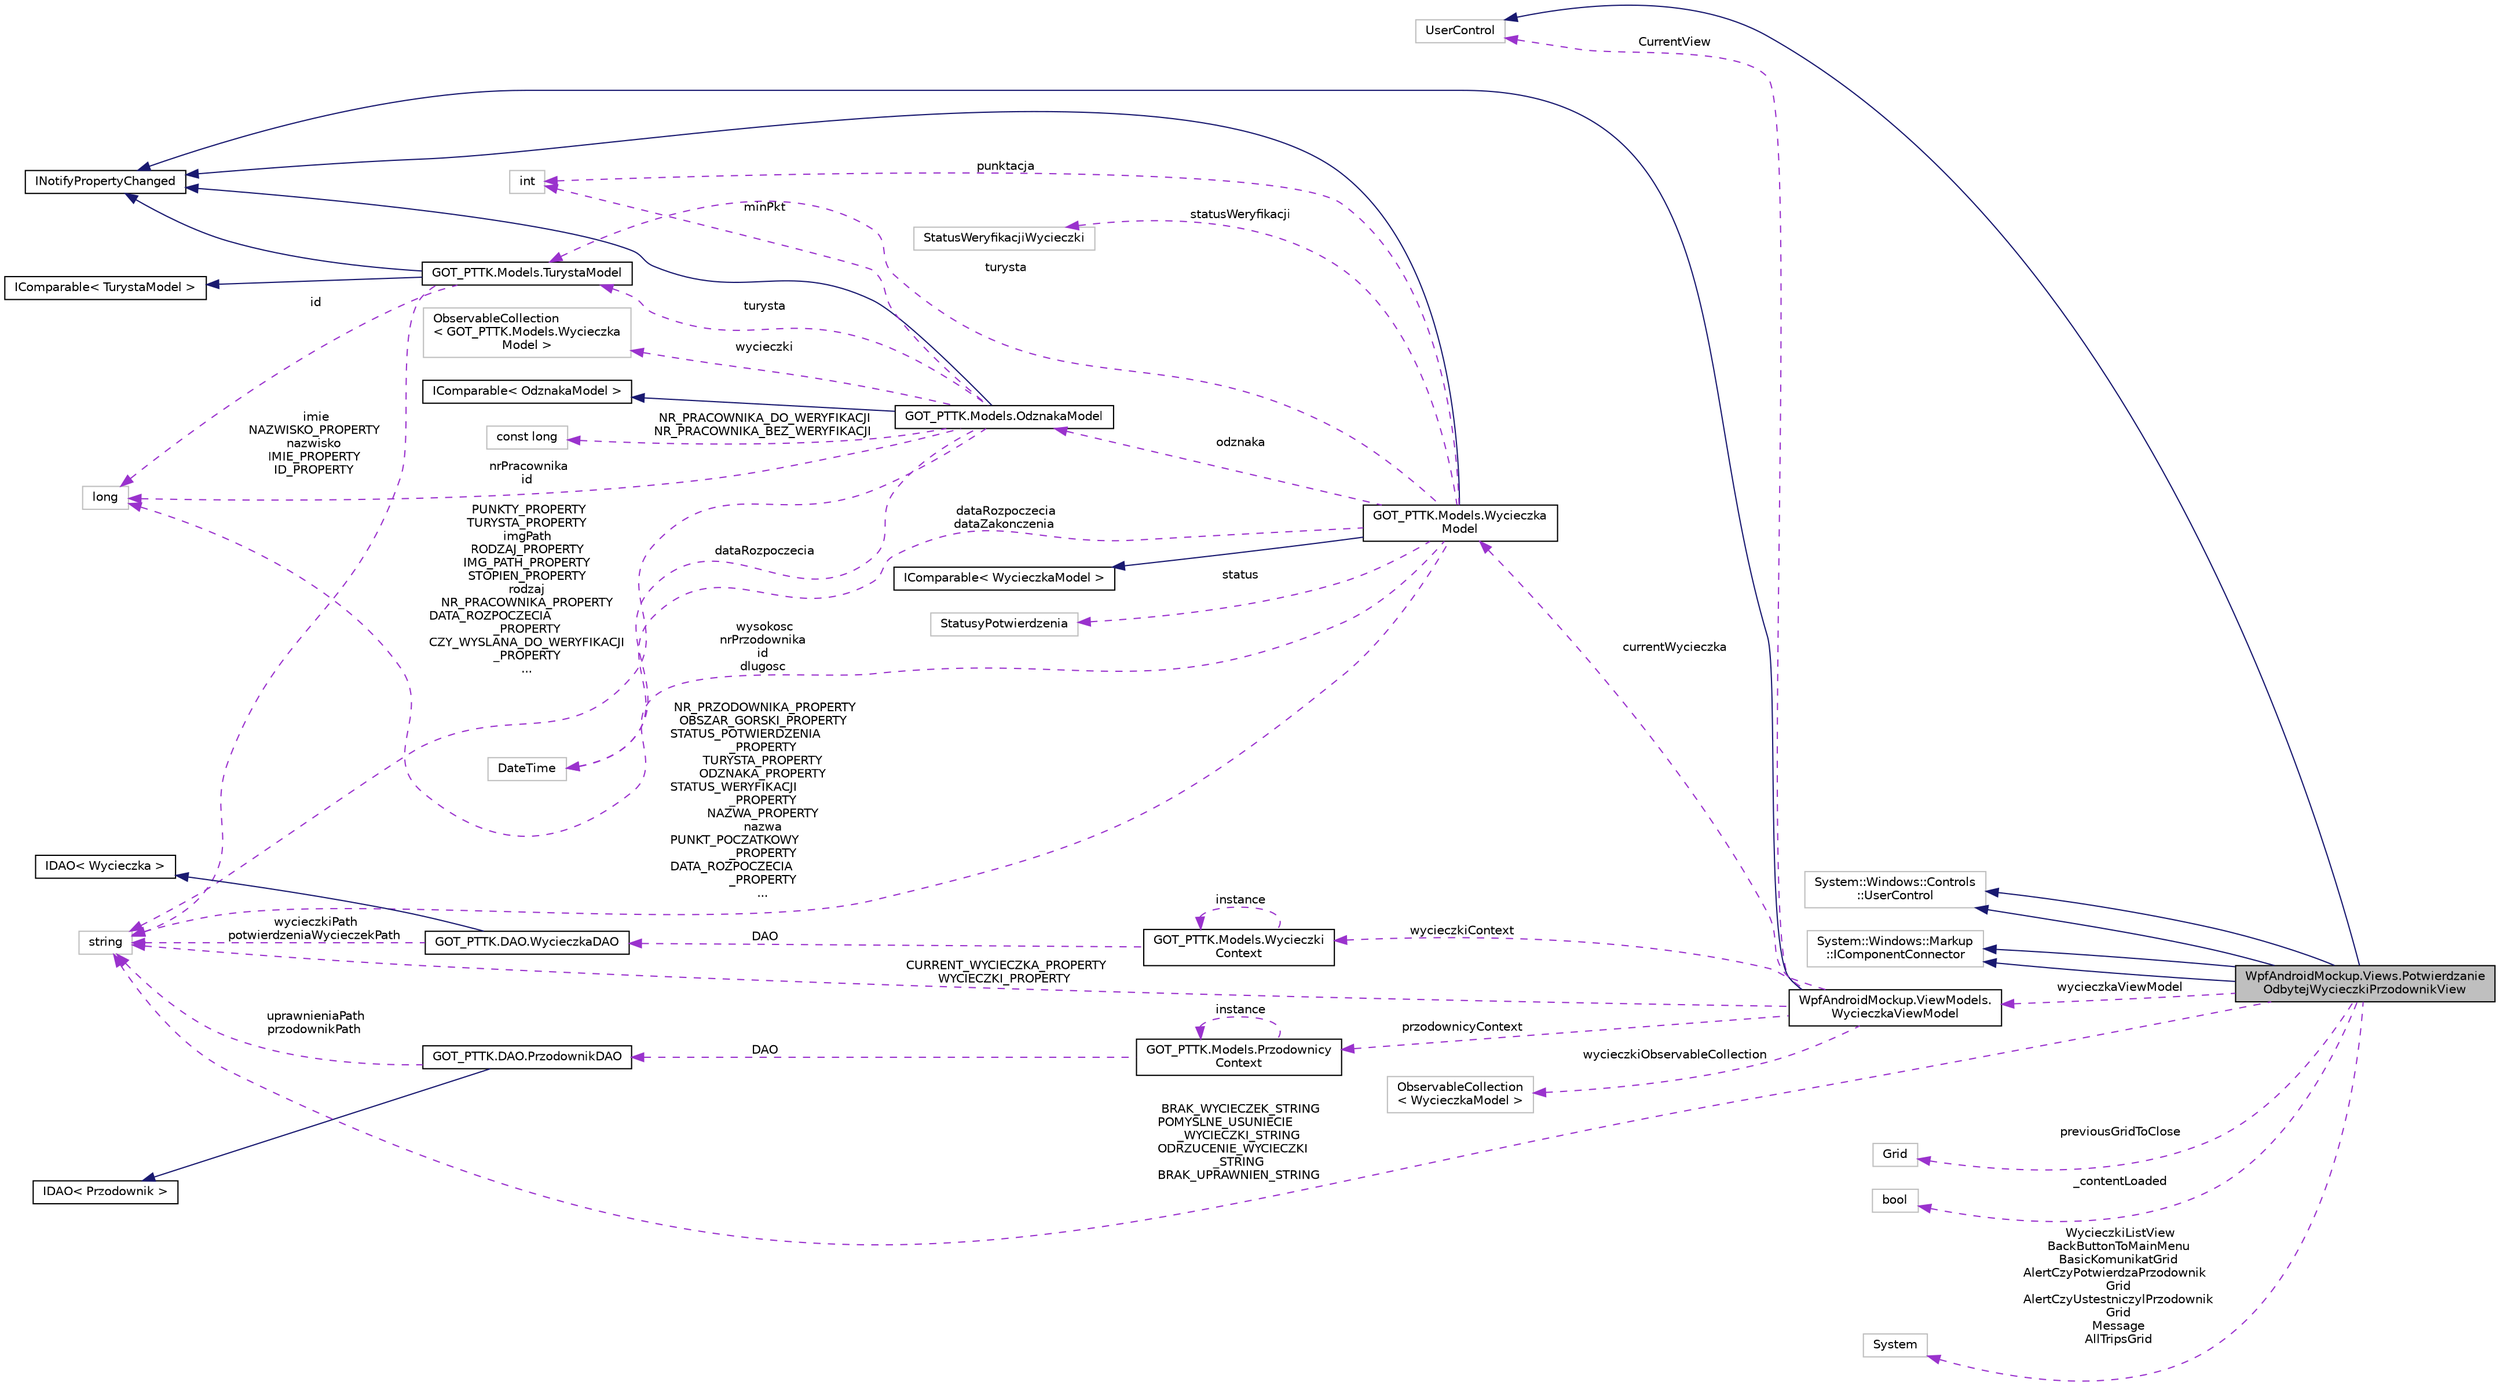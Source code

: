 digraph "WpfAndroidMockup.Views.PotwierdzanieOdbytejWycieczkiPrzodownikView"
{
 // INTERACTIVE_SVG=YES
  edge [fontname="Helvetica",fontsize="10",labelfontname="Helvetica",labelfontsize="10"];
  node [fontname="Helvetica",fontsize="10",shape=record];
  rankdir="LR";
  Node4 [label="WpfAndroidMockup.Views.Potwierdzanie\lOdbytejWycieczkiPrzodownikView",height=0.2,width=0.4,color="black", fillcolor="grey75", style="filled", fontcolor="black"];
  Node5 -> Node4 [dir="back",color="midnightblue",fontsize="10",style="solid",fontname="Helvetica"];
  Node5 [label="UserControl",height=0.2,width=0.4,color="grey75", fillcolor="white", style="filled"];
  Node6 -> Node4 [dir="back",color="midnightblue",fontsize="10",style="solid",fontname="Helvetica"];
  Node6 [label="System::Windows::Controls\l::UserControl",height=0.2,width=0.4,color="grey75", fillcolor="white", style="filled"];
  Node7 -> Node4 [dir="back",color="midnightblue",fontsize="10",style="solid",fontname="Helvetica"];
  Node7 [label="System::Windows::Markup\l::IComponentConnector",height=0.2,width=0.4,color="grey75", fillcolor="white", style="filled"];
  Node6 -> Node4 [dir="back",color="midnightblue",fontsize="10",style="solid",fontname="Helvetica"];
  Node7 -> Node4 [dir="back",color="midnightblue",fontsize="10",style="solid",fontname="Helvetica"];
  Node8 -> Node4 [dir="back",color="darkorchid3",fontsize="10",style="dashed",label=" wycieczkaViewModel" ,fontname="Helvetica"];
  Node8 [label="WpfAndroidMockup.ViewModels.\lWycieczkaViewModel",height=0.2,width=0.4,color="black", fillcolor="white", style="filled",URL="$class_wpf_android_mockup_1_1_view_models_1_1_wycieczka_view_model.html",tooltip="View model dla wycieczek "];
  Node9 -> Node8 [dir="back",color="midnightblue",fontsize="10",style="solid",fontname="Helvetica"];
  Node9 [label="INotifyPropertyChanged",height=0.2,width=0.4,color="black", fillcolor="white", style="filled",URL="$class_i_notify_property_changed.html"];
  Node10 -> Node8 [dir="back",color="darkorchid3",fontsize="10",style="dashed",label=" przodownicyContext" ,fontname="Helvetica"];
  Node10 [label="GOT_PTTK.Models.Przodownicy\lContext",height=0.2,width=0.4,color="black", fillcolor="white", style="filled",URL="$class_g_o_t___p_t_t_k_1_1_models_1_1_przodownicy_context.html",tooltip="Klasa zajmująca się transformacją obiektów przodownikow otrzymanych z DAO do modeli przodownikow obsł..."];
  Node10 -> Node10 [dir="back",color="darkorchid3",fontsize="10",style="dashed",label=" instance" ,fontname="Helvetica"];
  Node11 -> Node10 [dir="back",color="darkorchid3",fontsize="10",style="dashed",label=" DAO" ,fontname="Helvetica"];
  Node11 [label="GOT_PTTK.DAO.PrzodownikDAO",height=0.2,width=0.4,color="black", fillcolor="white", style="filled",URL="$class_g_o_t___p_t_t_k_1_1_d_a_o_1_1_przodownik_d_a_o.html"];
  Node12 -> Node11 [dir="back",color="midnightblue",fontsize="10",style="solid",fontname="Helvetica"];
  Node12 [label="IDAO\< Przodownik \>",height=0.2,width=0.4,color="black", fillcolor="white", style="filled",URL="$interface_g_o_t___p_t_t_k_1_1_d_a_o_1_1_i_d_a_o.html"];
  Node13 -> Node11 [dir="back",color="darkorchid3",fontsize="10",style="dashed",label=" uprawnieniaPath\nprzodownikPath" ,fontname="Helvetica"];
  Node13 [label="string",height=0.2,width=0.4,color="grey75", fillcolor="white", style="filled"];
  Node13 -> Node8 [dir="back",color="darkorchid3",fontsize="10",style="dashed",label=" CURRENT_WYCIECZKA_PROPERTY\nWYCIECZKI_PROPERTY" ,fontname="Helvetica"];
  Node14 -> Node8 [dir="back",color="darkorchid3",fontsize="10",style="dashed",label=" wycieczkiObservableCollection" ,fontname="Helvetica"];
  Node14 [label="ObservableCollection\l\< WycieczkaModel \>",height=0.2,width=0.4,color="grey75", fillcolor="white", style="filled"];
  Node15 -> Node8 [dir="back",color="darkorchid3",fontsize="10",style="dashed",label=" currentWycieczka" ,fontname="Helvetica"];
  Node15 [label="GOT_PTTK.Models.Wycieczka\lModel",height=0.2,width=0.4,color="black", fillcolor="white", style="filled",URL="$class_g_o_t___p_t_t_k_1_1_models_1_1_wycieczka_model.html",tooltip="Model Wycieczki "];
  Node9 -> Node15 [dir="back",color="midnightblue",fontsize="10",style="solid",fontname="Helvetica"];
  Node16 -> Node15 [dir="back",color="midnightblue",fontsize="10",style="solid",fontname="Helvetica"];
  Node16 [label="IComparable\< WycieczkaModel \>",height=0.2,width=0.4,color="black", fillcolor="white", style="filled",URL="$class_i_comparable.html"];
  Node13 -> Node15 [dir="back",color="darkorchid3",fontsize="10",style="dashed",label=" NR_PRZODOWNIKA_PROPERTY\nOBSZAR_GORSKI_PROPERTY\nSTATUS_POTWIERDZENIA\l_PROPERTY\nTURYSTA_PROPERTY\nODZNAKA_PROPERTY\nSTATUS_WERYFIKACJI\l_PROPERTY\nNAZWA_PROPERTY\nnazwa\nPUNKT_POCZATKOWY\l_PROPERTY\nDATA_ROZPOCZECIA\l_PROPERTY\n..." ,fontname="Helvetica"];
  Node17 -> Node15 [dir="back",color="darkorchid3",fontsize="10",style="dashed",label=" status" ,fontname="Helvetica"];
  Node17 [label="StatusyPotwierdzenia",height=0.2,width=0.4,color="grey75", fillcolor="white", style="filled"];
  Node18 -> Node15 [dir="back",color="darkorchid3",fontsize="10",style="dashed",label=" dataRozpoczecia\ndataZakonczenia" ,fontname="Helvetica"];
  Node18 [label="DateTime",height=0.2,width=0.4,color="grey75", fillcolor="white", style="filled"];
  Node19 -> Node15 [dir="back",color="darkorchid3",fontsize="10",style="dashed",label=" turysta" ,fontname="Helvetica"];
  Node19 [label="GOT_PTTK.Models.TurystaModel",height=0.2,width=0.4,color="black", fillcolor="white", style="filled",URL="$class_g_o_t___p_t_t_k_1_1_models_1_1_turysta_model.html",tooltip="Model turysty "];
  Node9 -> Node19 [dir="back",color="midnightblue",fontsize="10",style="solid",fontname="Helvetica"];
  Node20 -> Node19 [dir="back",color="midnightblue",fontsize="10",style="solid",fontname="Helvetica"];
  Node20 [label="IComparable\< TurystaModel \>",height=0.2,width=0.4,color="black", fillcolor="white", style="filled",URL="$class_i_comparable.html"];
  Node13 -> Node19 [dir="back",color="darkorchid3",fontsize="10",style="dashed",label=" imie\nNAZWISKO_PROPERTY\nnazwisko\nIMIE_PROPERTY\nID_PROPERTY" ,fontname="Helvetica"];
  Node21 -> Node19 [dir="back",color="darkorchid3",fontsize="10",style="dashed",label=" id" ,fontname="Helvetica"];
  Node21 [label="long",height=0.2,width=0.4,color="grey75", fillcolor="white", style="filled"];
  Node22 -> Node15 [dir="back",color="darkorchid3",fontsize="10",style="dashed",label=" punktacja" ,fontname="Helvetica"];
  Node22 [label="int",height=0.2,width=0.4,color="grey75", fillcolor="white", style="filled"];
  Node23 -> Node15 [dir="back",color="darkorchid3",fontsize="10",style="dashed",label=" statusWeryfikacji" ,fontname="Helvetica"];
  Node23 [label="StatusWeryfikacjiWycieczki",height=0.2,width=0.4,color="grey75", fillcolor="white", style="filled"];
  Node24 -> Node15 [dir="back",color="darkorchid3",fontsize="10",style="dashed",label=" odznaka" ,fontname="Helvetica"];
  Node24 [label="GOT_PTTK.Models.OdznakaModel",height=0.2,width=0.4,color="black", fillcolor="white", style="filled",URL="$class_g_o_t___p_t_t_k_1_1_models_1_1_odznaka_model.html",tooltip="Model odznaki "];
  Node9 -> Node24 [dir="back",color="midnightblue",fontsize="10",style="solid",fontname="Helvetica"];
  Node25 -> Node24 [dir="back",color="midnightblue",fontsize="10",style="solid",fontname="Helvetica"];
  Node25 [label="IComparable\< OdznakaModel \>",height=0.2,width=0.4,color="black", fillcolor="white", style="filled",URL="$class_i_comparable.html"];
  Node13 -> Node24 [dir="back",color="darkorchid3",fontsize="10",style="dashed",label=" PUNKTY_PROPERTY\nTURYSTA_PROPERTY\nimgPath\nRODZAJ_PROPERTY\nIMG_PATH_PROPERTY\nSTOPIEN_PROPERTY\nrodzaj\nNR_PRACOWNIKA_PROPERTY\nDATA_ROZPOCZECIA\l_PROPERTY\nCZY_WYSLANA_DO_WERYFIKACJI\l_PROPERTY\n..." ,fontname="Helvetica"];
  Node18 -> Node24 [dir="back",color="darkorchid3",fontsize="10",style="dashed",label=" dataRozpoczecia" ,fontname="Helvetica"];
  Node19 -> Node24 [dir="back",color="darkorchid3",fontsize="10",style="dashed",label=" turysta" ,fontname="Helvetica"];
  Node26 -> Node24 [dir="back",color="darkorchid3",fontsize="10",style="dashed",label=" NR_PRACOWNIKA_DO_WERYFIKACJI\nNR_PRACOWNIKA_BEZ_WERYFIKACJI" ,fontname="Helvetica"];
  Node26 [label="const long",height=0.2,width=0.4,color="grey75", fillcolor="white", style="filled"];
  Node22 -> Node24 [dir="back",color="darkorchid3",fontsize="10",style="dashed",label=" minPkt" ,fontname="Helvetica"];
  Node27 -> Node24 [dir="back",color="darkorchid3",fontsize="10",style="dashed",label=" wycieczki" ,fontname="Helvetica"];
  Node27 [label="ObservableCollection\l\< GOT_PTTK.Models.Wycieczka\lModel \>",height=0.2,width=0.4,color="grey75", fillcolor="white", style="filled"];
  Node21 -> Node24 [dir="back",color="darkorchid3",fontsize="10",style="dashed",label=" nrPracownika\nid" ,fontname="Helvetica"];
  Node21 -> Node15 [dir="back",color="darkorchid3",fontsize="10",style="dashed",label=" wysokosc\nnrPrzodownika\nid\ndlugosc" ,fontname="Helvetica"];
  Node5 -> Node8 [dir="back",color="darkorchid3",fontsize="10",style="dashed",label=" CurrentView" ,fontname="Helvetica"];
  Node28 -> Node8 [dir="back",color="darkorchid3",fontsize="10",style="dashed",label=" wycieczkiContext" ,fontname="Helvetica"];
  Node28 [label="GOT_PTTK.Models.Wycieczki\lContext",height=0.2,width=0.4,color="black", fillcolor="white", style="filled",URL="$class_g_o_t___p_t_t_k_1_1_models_1_1_wycieczki_context.html",tooltip="Klasa zajmująca się transformacją obiektów wycieczek otrzymanych z DAO do modeli wycieczek obsługiwan..."];
  Node29 -> Node28 [dir="back",color="darkorchid3",fontsize="10",style="dashed",label=" DAO" ,fontname="Helvetica"];
  Node29 [label="GOT_PTTK.DAO.WycieczkaDAO",height=0.2,width=0.4,color="black", fillcolor="white", style="filled",URL="$class_g_o_t___p_t_t_k_1_1_d_a_o_1_1_wycieczka_d_a_o.html"];
  Node30 -> Node29 [dir="back",color="midnightblue",fontsize="10",style="solid",fontname="Helvetica"];
  Node30 [label="IDAO\< Wycieczka \>",height=0.2,width=0.4,color="black", fillcolor="white", style="filled",URL="$interface_g_o_t___p_t_t_k_1_1_d_a_o_1_1_i_d_a_o.html"];
  Node13 -> Node29 [dir="back",color="darkorchid3",fontsize="10",style="dashed",label=" wycieczkiPath\npotwierdzeniaWycieczekPath" ,fontname="Helvetica"];
  Node28 -> Node28 [dir="back",color="darkorchid3",fontsize="10",style="dashed",label=" instance" ,fontname="Helvetica"];
  Node13 -> Node4 [dir="back",color="darkorchid3",fontsize="10",style="dashed",label=" BRAK_WYCIECZEK_STRING\nPOMYSLNE_USUNIECIE\l_WYCIECZKI_STRING\nODRZUCENIE_WYCIECZKI\l_STRING\nBRAK_UPRAWNIEN_STRING" ,fontname="Helvetica"];
  Node31 -> Node4 [dir="back",color="darkorchid3",fontsize="10",style="dashed",label=" previousGridToClose" ,fontname="Helvetica"];
  Node31 [label="Grid",height=0.2,width=0.4,color="grey75", fillcolor="white", style="filled"];
  Node32 -> Node4 [dir="back",color="darkorchid3",fontsize="10",style="dashed",label=" _contentLoaded" ,fontname="Helvetica"];
  Node32 [label="bool",height=0.2,width=0.4,color="grey75", fillcolor="white", style="filled"];
  Node33 -> Node4 [dir="back",color="darkorchid3",fontsize="10",style="dashed",label=" WycieczkiListView\nBackButtonToMainMenu\nBasicKomunikatGrid\nAlertCzyPotwierdzaPrzodownik\lGrid\nAlertCzyUstestniczylPrzodownik\lGrid\nMessage\nAllTripsGrid" ,fontname="Helvetica"];
  Node33 [label="System",height=0.2,width=0.4,color="grey75", fillcolor="white", style="filled"];
}
